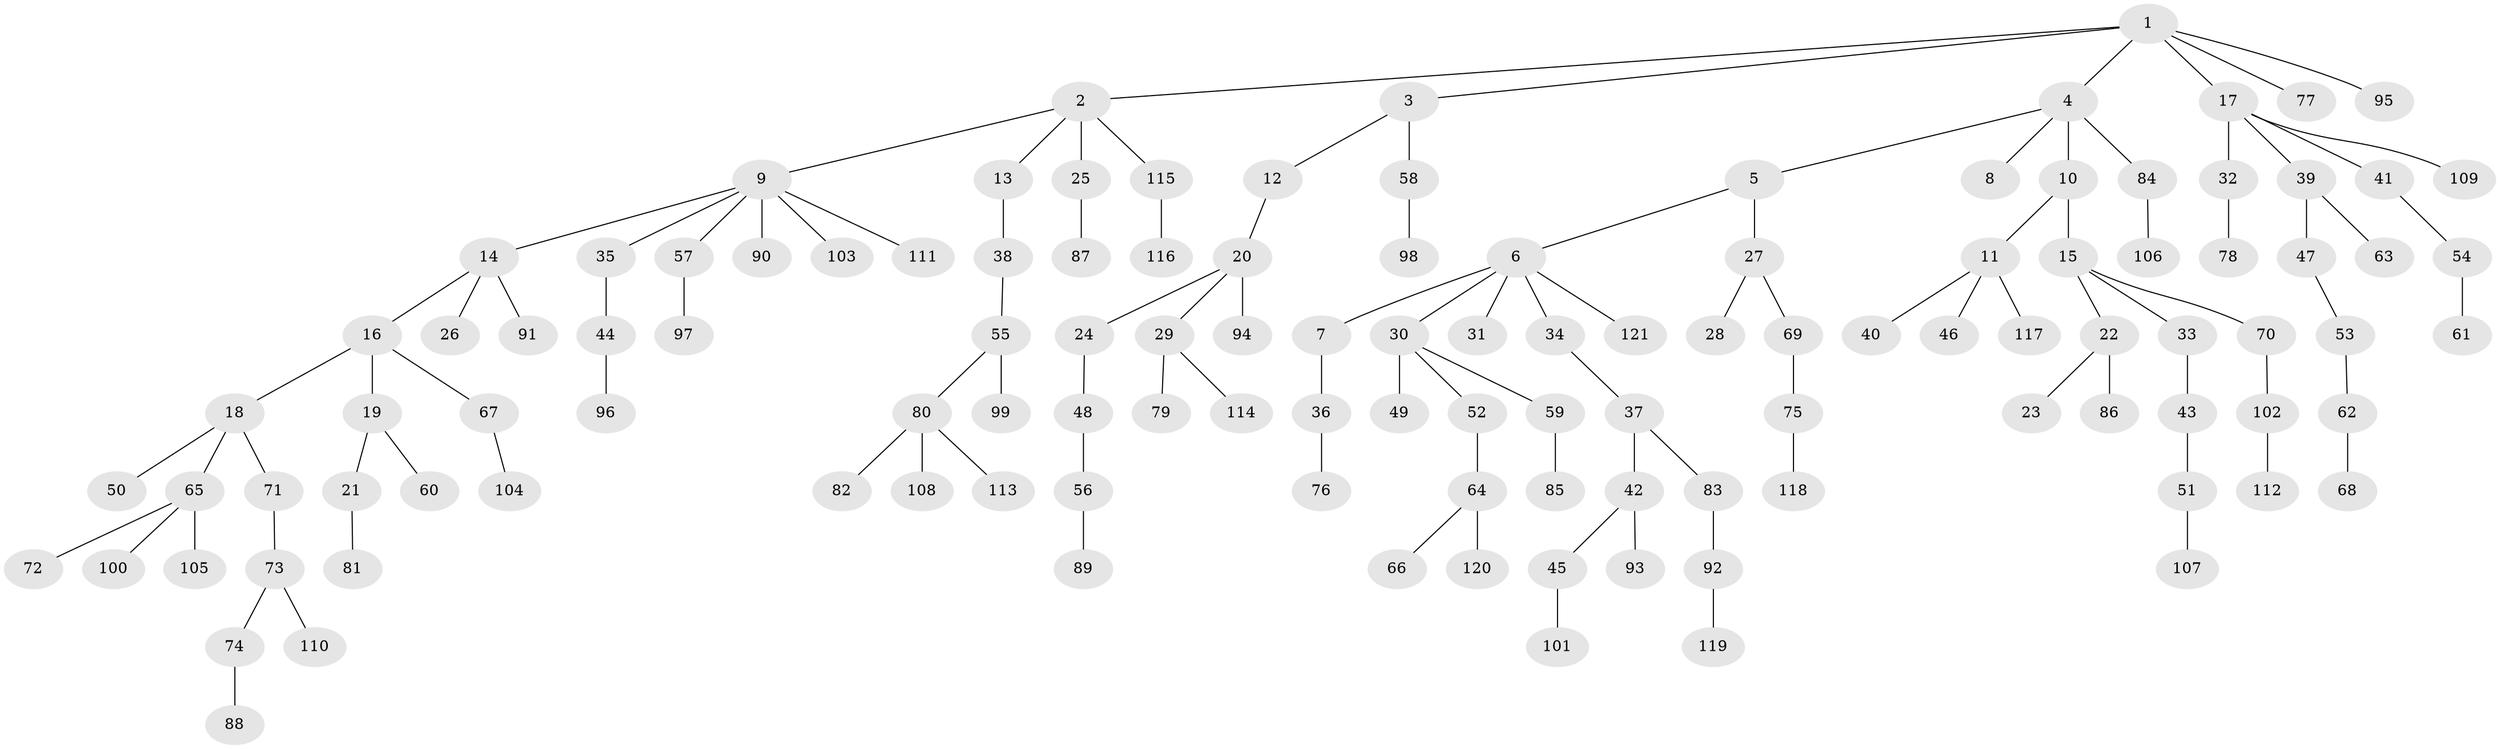 // Generated by graph-tools (version 1.1) at 2025/15/03/09/25 04:15:33]
// undirected, 121 vertices, 120 edges
graph export_dot {
graph [start="1"]
  node [color=gray90,style=filled];
  1;
  2;
  3;
  4;
  5;
  6;
  7;
  8;
  9;
  10;
  11;
  12;
  13;
  14;
  15;
  16;
  17;
  18;
  19;
  20;
  21;
  22;
  23;
  24;
  25;
  26;
  27;
  28;
  29;
  30;
  31;
  32;
  33;
  34;
  35;
  36;
  37;
  38;
  39;
  40;
  41;
  42;
  43;
  44;
  45;
  46;
  47;
  48;
  49;
  50;
  51;
  52;
  53;
  54;
  55;
  56;
  57;
  58;
  59;
  60;
  61;
  62;
  63;
  64;
  65;
  66;
  67;
  68;
  69;
  70;
  71;
  72;
  73;
  74;
  75;
  76;
  77;
  78;
  79;
  80;
  81;
  82;
  83;
  84;
  85;
  86;
  87;
  88;
  89;
  90;
  91;
  92;
  93;
  94;
  95;
  96;
  97;
  98;
  99;
  100;
  101;
  102;
  103;
  104;
  105;
  106;
  107;
  108;
  109;
  110;
  111;
  112;
  113;
  114;
  115;
  116;
  117;
  118;
  119;
  120;
  121;
  1 -- 2;
  1 -- 3;
  1 -- 4;
  1 -- 17;
  1 -- 77;
  1 -- 95;
  2 -- 9;
  2 -- 13;
  2 -- 25;
  2 -- 115;
  3 -- 12;
  3 -- 58;
  4 -- 5;
  4 -- 8;
  4 -- 10;
  4 -- 84;
  5 -- 6;
  5 -- 27;
  6 -- 7;
  6 -- 30;
  6 -- 31;
  6 -- 34;
  6 -- 121;
  7 -- 36;
  9 -- 14;
  9 -- 35;
  9 -- 57;
  9 -- 90;
  9 -- 103;
  9 -- 111;
  10 -- 11;
  10 -- 15;
  11 -- 40;
  11 -- 46;
  11 -- 117;
  12 -- 20;
  13 -- 38;
  14 -- 16;
  14 -- 26;
  14 -- 91;
  15 -- 22;
  15 -- 33;
  15 -- 70;
  16 -- 18;
  16 -- 19;
  16 -- 67;
  17 -- 32;
  17 -- 39;
  17 -- 41;
  17 -- 109;
  18 -- 50;
  18 -- 65;
  18 -- 71;
  19 -- 21;
  19 -- 60;
  20 -- 24;
  20 -- 29;
  20 -- 94;
  21 -- 81;
  22 -- 23;
  22 -- 86;
  24 -- 48;
  25 -- 87;
  27 -- 28;
  27 -- 69;
  29 -- 79;
  29 -- 114;
  30 -- 49;
  30 -- 52;
  30 -- 59;
  32 -- 78;
  33 -- 43;
  34 -- 37;
  35 -- 44;
  36 -- 76;
  37 -- 42;
  37 -- 83;
  38 -- 55;
  39 -- 47;
  39 -- 63;
  41 -- 54;
  42 -- 45;
  42 -- 93;
  43 -- 51;
  44 -- 96;
  45 -- 101;
  47 -- 53;
  48 -- 56;
  51 -- 107;
  52 -- 64;
  53 -- 62;
  54 -- 61;
  55 -- 80;
  55 -- 99;
  56 -- 89;
  57 -- 97;
  58 -- 98;
  59 -- 85;
  62 -- 68;
  64 -- 66;
  64 -- 120;
  65 -- 72;
  65 -- 100;
  65 -- 105;
  67 -- 104;
  69 -- 75;
  70 -- 102;
  71 -- 73;
  73 -- 74;
  73 -- 110;
  74 -- 88;
  75 -- 118;
  80 -- 82;
  80 -- 108;
  80 -- 113;
  83 -- 92;
  84 -- 106;
  92 -- 119;
  102 -- 112;
  115 -- 116;
}

